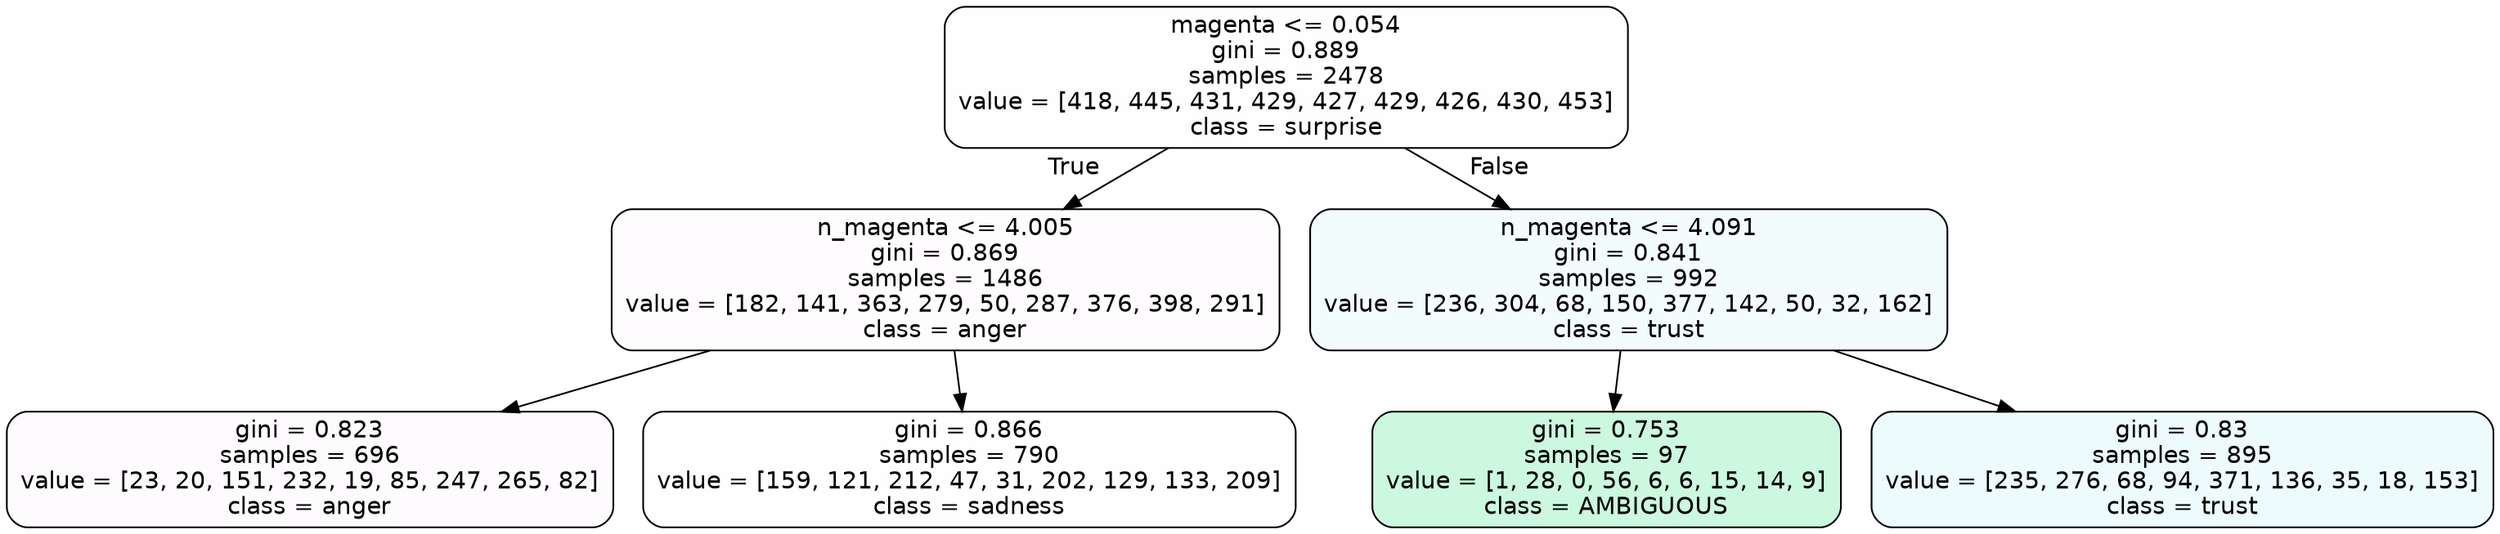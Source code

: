 digraph Tree {
node [shape=box, style="filled, rounded", color="black", fontname=helvetica] ;
edge [fontname=helvetica] ;
0 [label="magenta <= 0.054\ngini = 0.889\nsamples = 2478\nvalue = [418, 445, 431, 429, 427, 429, 426, 430, 453]\nclass = surprise", fillcolor="#e5396401"] ;
1 [label="n_magenta <= 4.005\ngini = 0.869\nsamples = 1486\nvalue = [182, 141, 363, 279, 50, 287, 376, 398, 291]\nclass = anger", fillcolor="#e539d703"] ;
0 -> 1 [labeldistance=2.5, labelangle=45, headlabel="True"] ;
2 [label="gini = 0.823\nsamples = 696\nvalue = [23, 20, 151, 232, 19, 85, 247, 265, 82]\nclass = anger", fillcolor="#e539d705"] ;
1 -> 2 ;
3 [label="gini = 0.866\nsamples = 790\nvalue = [159, 121, 212, 47, 31, 202, 129, 133, 209]\nclass = sadness", fillcolor="#64e53901"] ;
1 -> 3 ;
4 [label="n_magenta <= 4.091\ngini = 0.841\nsamples = 992\nvalue = [236, 304, 68, 150, 377, 142, 50, 32, 162]\nclass = trust", fillcolor="#39d7e50f"] ;
0 -> 4 [labeldistance=2.5, labelangle=-45, headlabel="False"] ;
5 [label="gini = 0.753\nsamples = 97\nvalue = [1, 28, 0, 56, 6, 6, 15, 14, 9]\nclass = AMBIGUOUS", fillcolor="#39e58143"] ;
4 -> 5 ;
6 [label="gini = 0.83\nsamples = 895\nvalue = [235, 276, 68, 94, 371, 136, 35, 18, 153]\nclass = trust", fillcolor="#39d7e516"] ;
4 -> 6 ;
}
